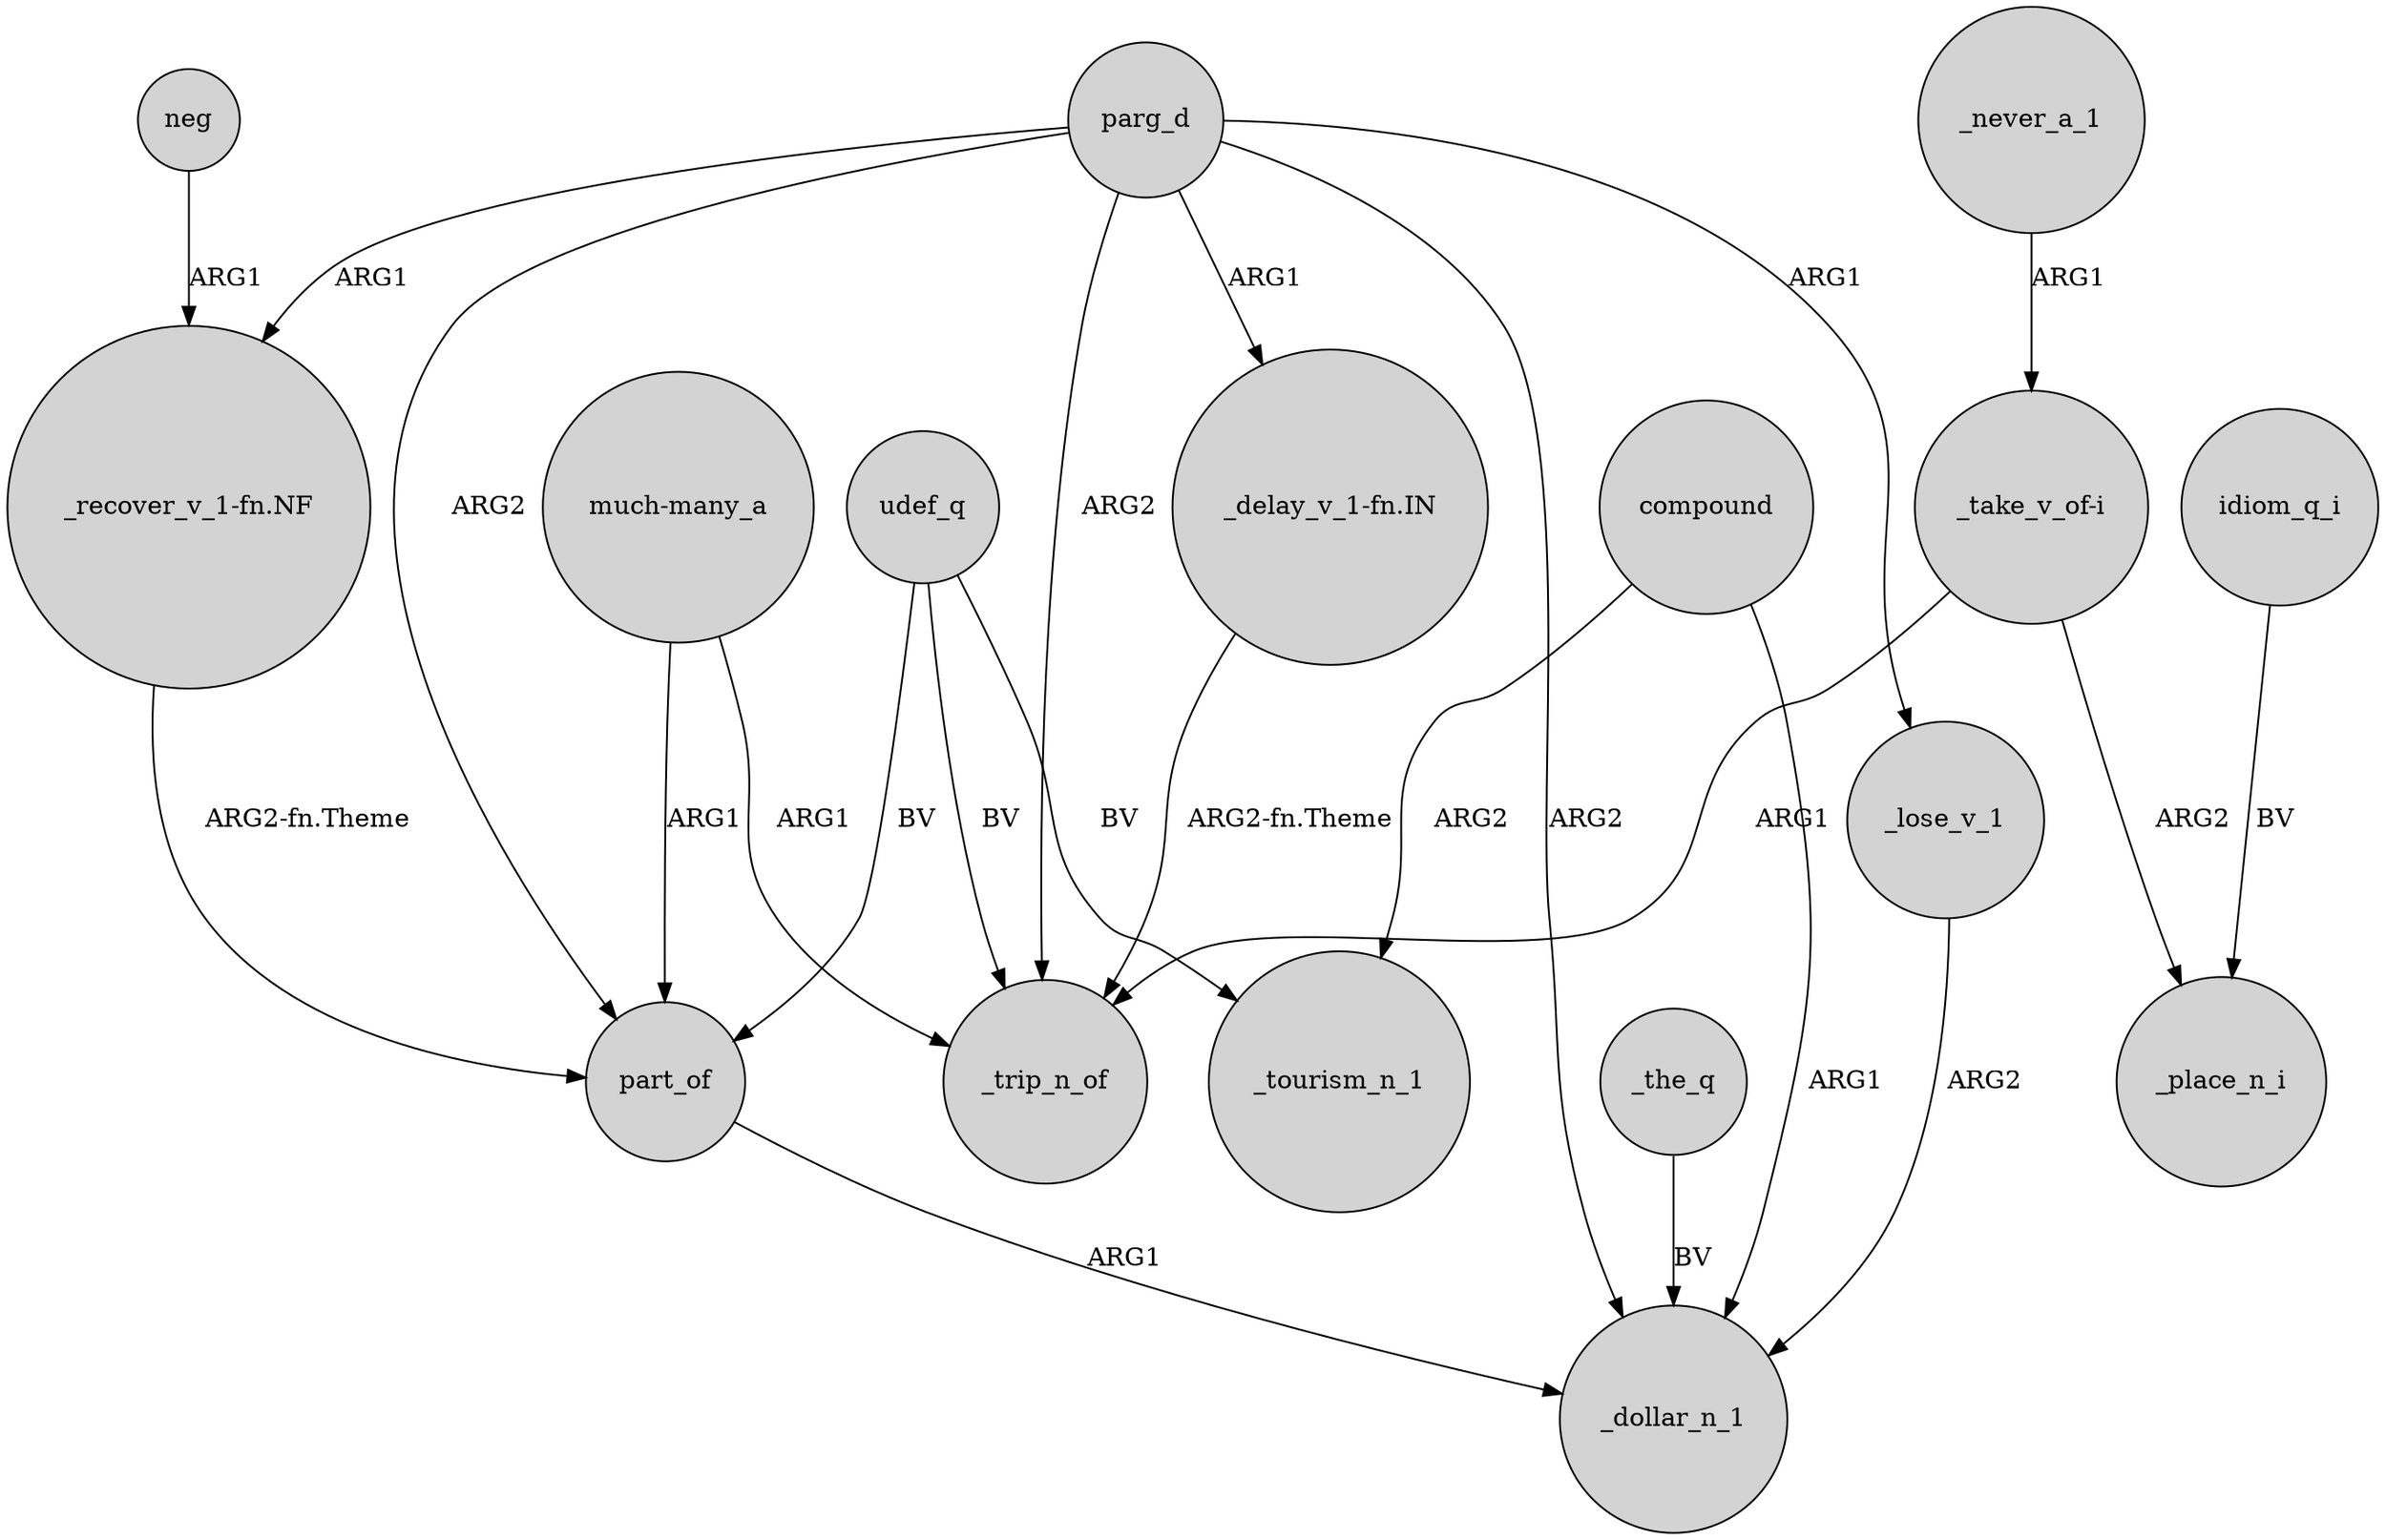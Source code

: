digraph {
	node [shape=circle style=filled]
	udef_q -> part_of [label=BV]
	parg_d -> _lose_v_1 [label=ARG1]
	neg -> "_recover_v_1-fn.NF" [label=ARG1]
	"much-many_a" -> part_of [label=ARG1]
	compound -> _tourism_n_1 [label=ARG2]
	_the_q -> _dollar_n_1 [label=BV]
	part_of -> _dollar_n_1 [label=ARG1]
	parg_d -> "_delay_v_1-fn.IN" [label=ARG1]
	compound -> _dollar_n_1 [label=ARG1]
	parg_d -> "_recover_v_1-fn.NF" [label=ARG1]
	idiom_q_i -> _place_n_i [label=BV]
	parg_d -> _trip_n_of [label=ARG2]
	udef_q -> _trip_n_of [label=BV]
	"_take_v_of-i" -> _trip_n_of [label=ARG1]
	"_recover_v_1-fn.NF" -> part_of [label="ARG2-fn.Theme"]
	parg_d -> _dollar_n_1 [label=ARG2]
	"_delay_v_1-fn.IN" -> _trip_n_of [label="ARG2-fn.Theme"]
	"_take_v_of-i" -> _place_n_i [label=ARG2]
	_lose_v_1 -> _dollar_n_1 [label=ARG2]
	udef_q -> _tourism_n_1 [label=BV]
	parg_d -> part_of [label=ARG2]
	_never_a_1 -> "_take_v_of-i" [label=ARG1]
	"much-many_a" -> _trip_n_of [label=ARG1]
}
